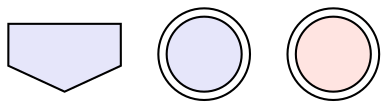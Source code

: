 digraph {
Viral_protein [label="", style=filled, color=black, fillcolor=lavender, shape=invhouse];
Upregulated_TF [label="", style=filled,  shape=doublecircle, fillcolor=lavender];
Downregulated_TF [label="", style=filled, shape=doublecircle, fillcolor=mistyrose];
}
